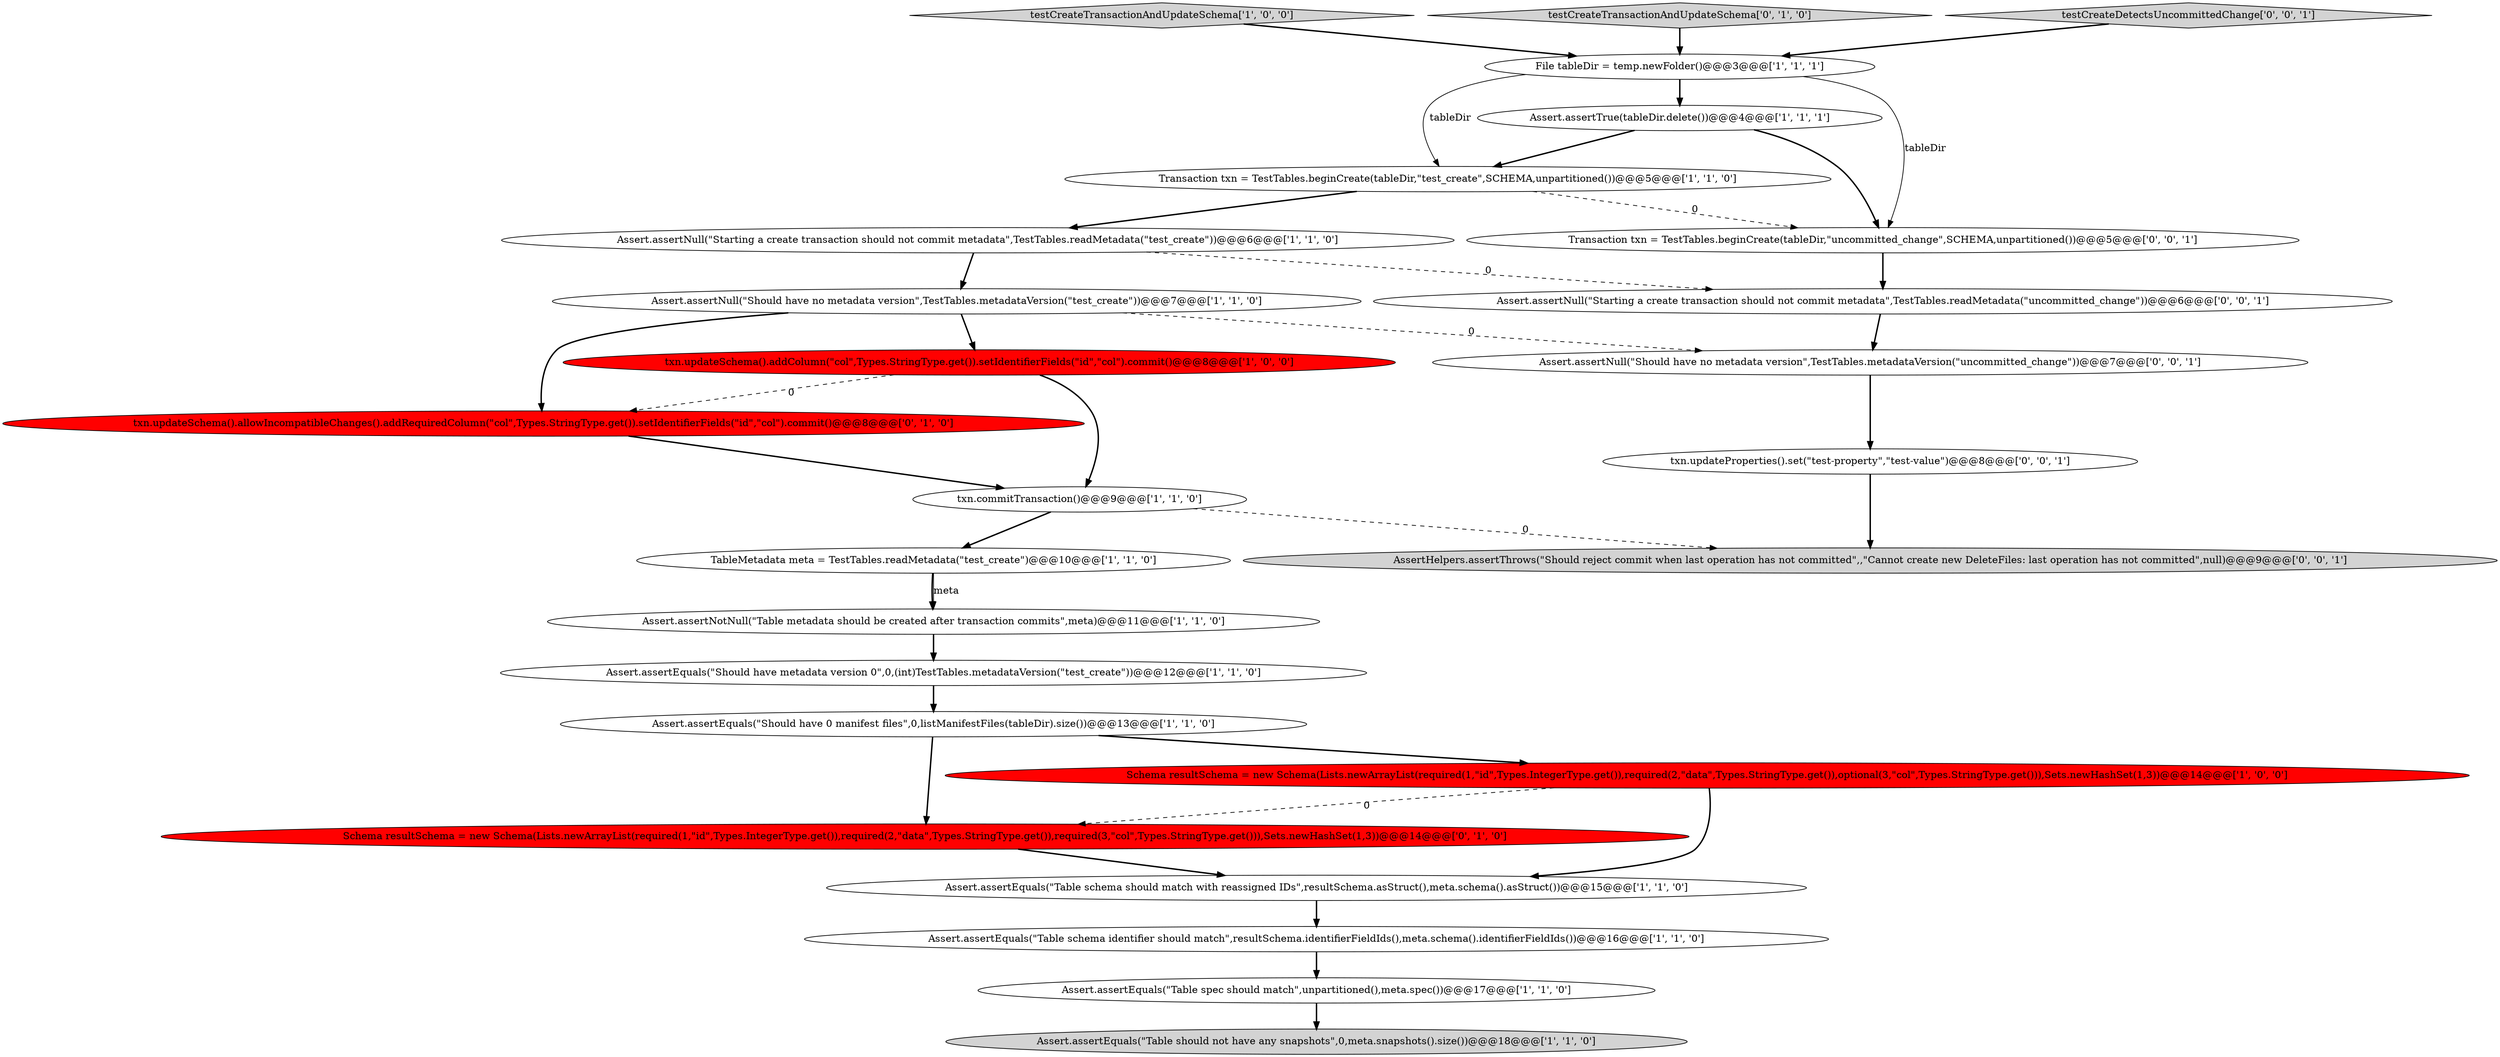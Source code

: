 digraph {
16 [style = filled, label = "testCreateTransactionAndUpdateSchema['1', '0', '0']", fillcolor = lightgray, shape = diamond image = "AAA0AAABBB1BBB"];
10 [style = filled, label = "txn.updateSchema().addColumn(\"col\",Types.StringType.get()).setIdentifierFields(\"id\",\"col\").commit()@@@8@@@['1', '0', '0']", fillcolor = red, shape = ellipse image = "AAA1AAABBB1BBB"];
19 [style = filled, label = "Schema resultSchema = new Schema(Lists.newArrayList(required(1,\"id\",Types.IntegerType.get()),required(2,\"data\",Types.StringType.get()),required(3,\"col\",Types.StringType.get())),Sets.newHashSet(1,3))@@@14@@@['0', '1', '0']", fillcolor = red, shape = ellipse image = "AAA1AAABBB2BBB"];
25 [style = filled, label = "AssertHelpers.assertThrows(\"Should reject commit when last operation has not committed\",,\"Cannot create new DeleteFiles: last operation has not committed\",null)@@@9@@@['0', '0', '1']", fillcolor = lightgray, shape = ellipse image = "AAA0AAABBB3BBB"];
15 [style = filled, label = "Assert.assertEquals(\"Table spec should match\",unpartitioned(),meta.spec())@@@17@@@['1', '1', '0']", fillcolor = white, shape = ellipse image = "AAA0AAABBB1BBB"];
5 [style = filled, label = "Assert.assertNotNull(\"Table metadata should be created after transaction commits\",meta)@@@11@@@['1', '1', '0']", fillcolor = white, shape = ellipse image = "AAA0AAABBB1BBB"];
24 [style = filled, label = "Assert.assertNull(\"Should have no metadata version\",TestTables.metadataVersion(\"uncommitted_change\"))@@@7@@@['0', '0', '1']", fillcolor = white, shape = ellipse image = "AAA0AAABBB3BBB"];
6 [style = filled, label = "Transaction txn = TestTables.beginCreate(tableDir,\"test_create\",SCHEMA,unpartitioned())@@@5@@@['1', '1', '0']", fillcolor = white, shape = ellipse image = "AAA0AAABBB1BBB"];
11 [style = filled, label = "Assert.assertEquals(\"Should have 0 manifest files\",0,listManifestFiles(tableDir).size())@@@13@@@['1', '1', '0']", fillcolor = white, shape = ellipse image = "AAA0AAABBB1BBB"];
14 [style = filled, label = "File tableDir = temp.newFolder()@@@3@@@['1', '1', '1']", fillcolor = white, shape = ellipse image = "AAA0AAABBB1BBB"];
12 [style = filled, label = "Assert.assertTrue(tableDir.delete())@@@4@@@['1', '1', '1']", fillcolor = white, shape = ellipse image = "AAA0AAABBB1BBB"];
7 [style = filled, label = "txn.commitTransaction()@@@9@@@['1', '1', '0']", fillcolor = white, shape = ellipse image = "AAA0AAABBB1BBB"];
17 [style = filled, label = "txn.updateSchema().allowIncompatibleChanges().addRequiredColumn(\"col\",Types.StringType.get()).setIdentifierFields(\"id\",\"col\").commit()@@@8@@@['0', '1', '0']", fillcolor = red, shape = ellipse image = "AAA1AAABBB2BBB"];
21 [style = filled, label = "Transaction txn = TestTables.beginCreate(tableDir,\"uncommitted_change\",SCHEMA,unpartitioned())@@@5@@@['0', '0', '1']", fillcolor = white, shape = ellipse image = "AAA0AAABBB3BBB"];
0 [style = filled, label = "Assert.assertEquals(\"Should have metadata version 0\",0,(int)TestTables.metadataVersion(\"test_create\"))@@@12@@@['1', '1', '0']", fillcolor = white, shape = ellipse image = "AAA0AAABBB1BBB"];
1 [style = filled, label = "Assert.assertNull(\"Should have no metadata version\",TestTables.metadataVersion(\"test_create\"))@@@7@@@['1', '1', '0']", fillcolor = white, shape = ellipse image = "AAA0AAABBB1BBB"];
2 [style = filled, label = "Assert.assertEquals(\"Table schema identifier should match\",resultSchema.identifierFieldIds(),meta.schema().identifierFieldIds())@@@16@@@['1', '1', '0']", fillcolor = white, shape = ellipse image = "AAA0AAABBB1BBB"];
18 [style = filled, label = "testCreateTransactionAndUpdateSchema['0', '1', '0']", fillcolor = lightgray, shape = diamond image = "AAA0AAABBB2BBB"];
23 [style = filled, label = "testCreateDetectsUncommittedChange['0', '0', '1']", fillcolor = lightgray, shape = diamond image = "AAA0AAABBB3BBB"];
13 [style = filled, label = "Assert.assertEquals(\"Table should not have any snapshots\",0,meta.snapshots().size())@@@18@@@['1', '1', '0']", fillcolor = lightgray, shape = ellipse image = "AAA0AAABBB1BBB"];
3 [style = filled, label = "Assert.assertNull(\"Starting a create transaction should not commit metadata\",TestTables.readMetadata(\"test_create\"))@@@6@@@['1', '1', '0']", fillcolor = white, shape = ellipse image = "AAA0AAABBB1BBB"];
8 [style = filled, label = "TableMetadata meta = TestTables.readMetadata(\"test_create\")@@@10@@@['1', '1', '0']", fillcolor = white, shape = ellipse image = "AAA0AAABBB1BBB"];
22 [style = filled, label = "Assert.assertNull(\"Starting a create transaction should not commit metadata\",TestTables.readMetadata(\"uncommitted_change\"))@@@6@@@['0', '0', '1']", fillcolor = white, shape = ellipse image = "AAA0AAABBB3BBB"];
4 [style = filled, label = "Schema resultSchema = new Schema(Lists.newArrayList(required(1,\"id\",Types.IntegerType.get()),required(2,\"data\",Types.StringType.get()),optional(3,\"col\",Types.StringType.get())),Sets.newHashSet(1,3))@@@14@@@['1', '0', '0']", fillcolor = red, shape = ellipse image = "AAA1AAABBB1BBB"];
9 [style = filled, label = "Assert.assertEquals(\"Table schema should match with reassigned IDs\",resultSchema.asStruct(),meta.schema().asStruct())@@@15@@@['1', '1', '0']", fillcolor = white, shape = ellipse image = "AAA0AAABBB1BBB"];
20 [style = filled, label = "txn.updateProperties().set(\"test-property\",\"test-value\")@@@8@@@['0', '0', '1']", fillcolor = white, shape = ellipse image = "AAA0AAABBB3BBB"];
4->9 [style = bold, label=""];
6->3 [style = bold, label=""];
6->21 [style = dashed, label="0"];
15->13 [style = bold, label=""];
3->1 [style = bold, label=""];
9->2 [style = bold, label=""];
12->21 [style = bold, label=""];
11->4 [style = bold, label=""];
0->11 [style = bold, label=""];
3->22 [style = dashed, label="0"];
11->19 [style = bold, label=""];
7->8 [style = bold, label=""];
12->6 [style = bold, label=""];
20->25 [style = bold, label=""];
10->7 [style = bold, label=""];
1->17 [style = bold, label=""];
24->20 [style = bold, label=""];
17->7 [style = bold, label=""];
23->14 [style = bold, label=""];
14->6 [style = solid, label="tableDir"];
8->5 [style = bold, label=""];
5->0 [style = bold, label=""];
19->9 [style = bold, label=""];
8->5 [style = solid, label="meta"];
21->22 [style = bold, label=""];
1->24 [style = dashed, label="0"];
14->12 [style = bold, label=""];
2->15 [style = bold, label=""];
10->17 [style = dashed, label="0"];
7->25 [style = dashed, label="0"];
16->14 [style = bold, label=""];
4->19 [style = dashed, label="0"];
22->24 [style = bold, label=""];
1->10 [style = bold, label=""];
18->14 [style = bold, label=""];
14->21 [style = solid, label="tableDir"];
}
